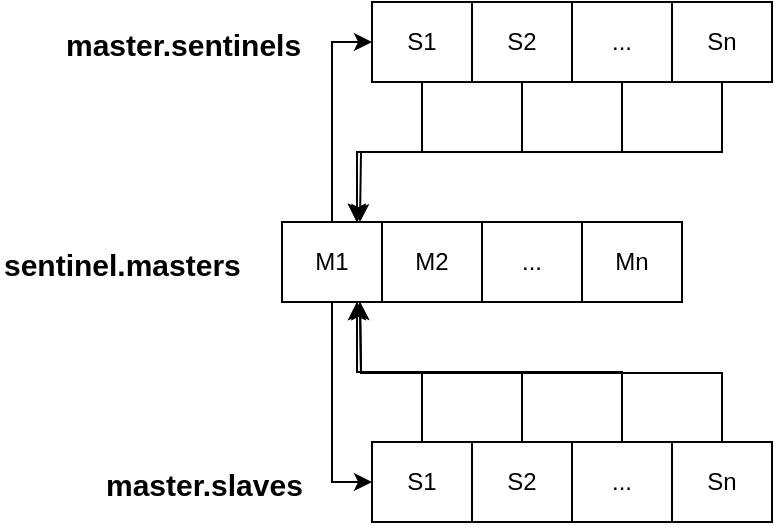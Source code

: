 <mxfile version="12.2.2" type="device" pages="1"><diagram id="NmKnJ080ciiG7mWcDHzi" name="Page-1"><mxGraphModel dx="1408" dy="829" grid="1" gridSize="10" guides="1" tooltips="1" connect="1" arrows="1" fold="1" page="1" pageScale="1" pageWidth="850" pageHeight="1100" math="0" shadow="0"><root><mxCell id="0"/><mxCell id="1" parent="0"/><mxCell id="VRzC4S_d5-7GEzmptl7G-22" style="edgeStyle=orthogonalEdgeStyle;rounded=0;orthogonalLoop=1;jettySize=auto;html=1;exitX=0.5;exitY=1;exitDx=0;exitDy=0;entryX=0;entryY=0.5;entryDx=0;entryDy=0;" edge="1" parent="1" source="VRzC4S_d5-7GEzmptl7G-1" target="VRzC4S_d5-7GEzmptl7G-17"><mxGeometry relative="1" as="geometry"/></mxCell><mxCell id="VRzC4S_d5-7GEzmptl7G-23" style="edgeStyle=orthogonalEdgeStyle;rounded=0;orthogonalLoop=1;jettySize=auto;html=1;exitX=0.5;exitY=0;exitDx=0;exitDy=0;entryX=0;entryY=0.5;entryDx=0;entryDy=0;" edge="1" parent="1" source="VRzC4S_d5-7GEzmptl7G-1" target="VRzC4S_d5-7GEzmptl7G-7"><mxGeometry relative="1" as="geometry"/></mxCell><mxCell id="VRzC4S_d5-7GEzmptl7G-1" value="M1" style="rounded=0;whiteSpace=wrap;html=1;" vertex="1" parent="1"><mxGeometry x="201" y="250" width="50" height="40" as="geometry"/></mxCell><mxCell id="VRzC4S_d5-7GEzmptl7G-2" value="M2" style="rounded=0;whiteSpace=wrap;html=1;" vertex="1" parent="1"><mxGeometry x="251" y="250" width="50" height="40" as="geometry"/></mxCell><mxCell id="VRzC4S_d5-7GEzmptl7G-3" value="..." style="rounded=0;whiteSpace=wrap;html=1;" vertex="1" parent="1"><mxGeometry x="301" y="250" width="50" height="40" as="geometry"/></mxCell><mxCell id="VRzC4S_d5-7GEzmptl7G-4" value="Mn" style="rounded=0;whiteSpace=wrap;html=1;" vertex="1" parent="1"><mxGeometry x="351" y="250" width="50" height="40" as="geometry"/></mxCell><mxCell id="VRzC4S_d5-7GEzmptl7G-6" value="&lt;font style=&quot;font-size: 15px&quot;&gt;&lt;b&gt;sentinel.masters&lt;/b&gt;&lt;/font&gt;" style="text;html=1;resizable=0;points=[];autosize=1;align=left;verticalAlign=top;spacingTop=-4;" vertex="1" parent="1"><mxGeometry x="60" y="260" width="130" height="20" as="geometry"/></mxCell><mxCell id="VRzC4S_d5-7GEzmptl7G-31" style="edgeStyle=orthogonalEdgeStyle;rounded=0;orthogonalLoop=1;jettySize=auto;html=1;exitX=0.5;exitY=1;exitDx=0;exitDy=0;entryX=0.75;entryY=0;entryDx=0;entryDy=0;" edge="1" parent="1" source="VRzC4S_d5-7GEzmptl7G-7" target="VRzC4S_d5-7GEzmptl7G-1"><mxGeometry relative="1" as="geometry"/></mxCell><mxCell id="VRzC4S_d5-7GEzmptl7G-7" value="S1" style="rounded=0;whiteSpace=wrap;html=1;" vertex="1" parent="1"><mxGeometry x="246" y="140" width="50" height="40" as="geometry"/></mxCell><mxCell id="VRzC4S_d5-7GEzmptl7G-32" style="edgeStyle=orthogonalEdgeStyle;rounded=0;orthogonalLoop=1;jettySize=auto;html=1;exitX=0.5;exitY=1;exitDx=0;exitDy=0;entryX=0.75;entryY=0;entryDx=0;entryDy=0;" edge="1" parent="1" source="VRzC4S_d5-7GEzmptl7G-8" target="VRzC4S_d5-7GEzmptl7G-1"><mxGeometry relative="1" as="geometry"/></mxCell><mxCell id="VRzC4S_d5-7GEzmptl7G-8" value="S2" style="rounded=0;whiteSpace=wrap;html=1;" vertex="1" parent="1"><mxGeometry x="296" y="140" width="50" height="40" as="geometry"/></mxCell><mxCell id="VRzC4S_d5-7GEzmptl7G-33" style="edgeStyle=orthogonalEdgeStyle;rounded=0;orthogonalLoop=1;jettySize=auto;html=1;exitX=0.5;exitY=1;exitDx=0;exitDy=0;entryX=0.75;entryY=0;entryDx=0;entryDy=0;" edge="1" parent="1" source="VRzC4S_d5-7GEzmptl7G-9" target="VRzC4S_d5-7GEzmptl7G-1"><mxGeometry relative="1" as="geometry"/></mxCell><mxCell id="VRzC4S_d5-7GEzmptl7G-9" value="..." style="rounded=0;whiteSpace=wrap;html=1;" vertex="1" parent="1"><mxGeometry x="346" y="140" width="50" height="40" as="geometry"/></mxCell><mxCell id="VRzC4S_d5-7GEzmptl7G-34" style="edgeStyle=orthogonalEdgeStyle;rounded=0;orthogonalLoop=1;jettySize=auto;html=1;exitX=0.5;exitY=1;exitDx=0;exitDy=0;" edge="1" parent="1" source="VRzC4S_d5-7GEzmptl7G-10"><mxGeometry relative="1" as="geometry"><mxPoint x="240" y="250" as="targetPoint"/></mxGeometry></mxCell><mxCell id="VRzC4S_d5-7GEzmptl7G-10" value="Sn" style="rounded=0;whiteSpace=wrap;html=1;" vertex="1" parent="1"><mxGeometry x="396" y="140" width="50" height="40" as="geometry"/></mxCell><mxCell id="VRzC4S_d5-7GEzmptl7G-11" value="&lt;span style=&quot;font-size: 15px&quot;&gt;&lt;b&gt;master.sentinels&lt;/b&gt;&lt;/span&gt;" style="text;html=1;resizable=0;points=[];autosize=1;align=left;verticalAlign=top;spacingTop=-4;" vertex="1" parent="1"><mxGeometry x="91" y="150" width="130" height="20" as="geometry"/></mxCell><mxCell id="VRzC4S_d5-7GEzmptl7G-35" style="edgeStyle=orthogonalEdgeStyle;rounded=0;orthogonalLoop=1;jettySize=auto;html=1;exitX=0.5;exitY=0;exitDx=0;exitDy=0;entryX=0.75;entryY=1;entryDx=0;entryDy=0;" edge="1" parent="1" source="VRzC4S_d5-7GEzmptl7G-17" target="VRzC4S_d5-7GEzmptl7G-1"><mxGeometry relative="1" as="geometry"/></mxCell><mxCell id="VRzC4S_d5-7GEzmptl7G-17" value="S1" style="rounded=0;whiteSpace=wrap;html=1;" vertex="1" parent="1"><mxGeometry x="246" y="360" width="50" height="40" as="geometry"/></mxCell><mxCell id="VRzC4S_d5-7GEzmptl7G-36" style="edgeStyle=orthogonalEdgeStyle;rounded=0;orthogonalLoop=1;jettySize=auto;html=1;exitX=0.5;exitY=0;exitDx=0;exitDy=0;" edge="1" parent="1" source="VRzC4S_d5-7GEzmptl7G-18"><mxGeometry relative="1" as="geometry"><mxPoint x="240" y="290" as="targetPoint"/></mxGeometry></mxCell><mxCell id="VRzC4S_d5-7GEzmptl7G-18" value="S2" style="rounded=0;whiteSpace=wrap;html=1;" vertex="1" parent="1"><mxGeometry x="296" y="360" width="50" height="40" as="geometry"/></mxCell><mxCell id="VRzC4S_d5-7GEzmptl7G-37" style="edgeStyle=orthogonalEdgeStyle;rounded=0;orthogonalLoop=1;jettySize=auto;html=1;exitX=0.5;exitY=0;exitDx=0;exitDy=0;entryX=0.75;entryY=1;entryDx=0;entryDy=0;" edge="1" parent="1" source="VRzC4S_d5-7GEzmptl7G-19" target="VRzC4S_d5-7GEzmptl7G-1"><mxGeometry relative="1" as="geometry"/></mxCell><mxCell id="VRzC4S_d5-7GEzmptl7G-19" value="..." style="rounded=0;whiteSpace=wrap;html=1;" vertex="1" parent="1"><mxGeometry x="346" y="360" width="50" height="40" as="geometry"/></mxCell><mxCell id="VRzC4S_d5-7GEzmptl7G-38" style="edgeStyle=orthogonalEdgeStyle;rounded=0;orthogonalLoop=1;jettySize=auto;html=1;exitX=0.5;exitY=0;exitDx=0;exitDy=0;" edge="1" parent="1" source="VRzC4S_d5-7GEzmptl7G-20"><mxGeometry relative="1" as="geometry"><mxPoint x="240" y="290" as="targetPoint"/></mxGeometry></mxCell><mxCell id="VRzC4S_d5-7GEzmptl7G-20" value="Sn" style="rounded=0;whiteSpace=wrap;html=1;" vertex="1" parent="1"><mxGeometry x="396" y="360" width="50" height="40" as="geometry"/></mxCell><mxCell id="VRzC4S_d5-7GEzmptl7G-21" value="&lt;span style=&quot;font-size: 15px&quot;&gt;&lt;b&gt;master.slaves&lt;/b&gt;&lt;/span&gt;" style="text;html=1;resizable=0;points=[];autosize=1;align=left;verticalAlign=top;spacingTop=-4;" vertex="1" parent="1"><mxGeometry x="111" y="370" width="110" height="20" as="geometry"/></mxCell></root></mxGraphModel></diagram></mxfile>